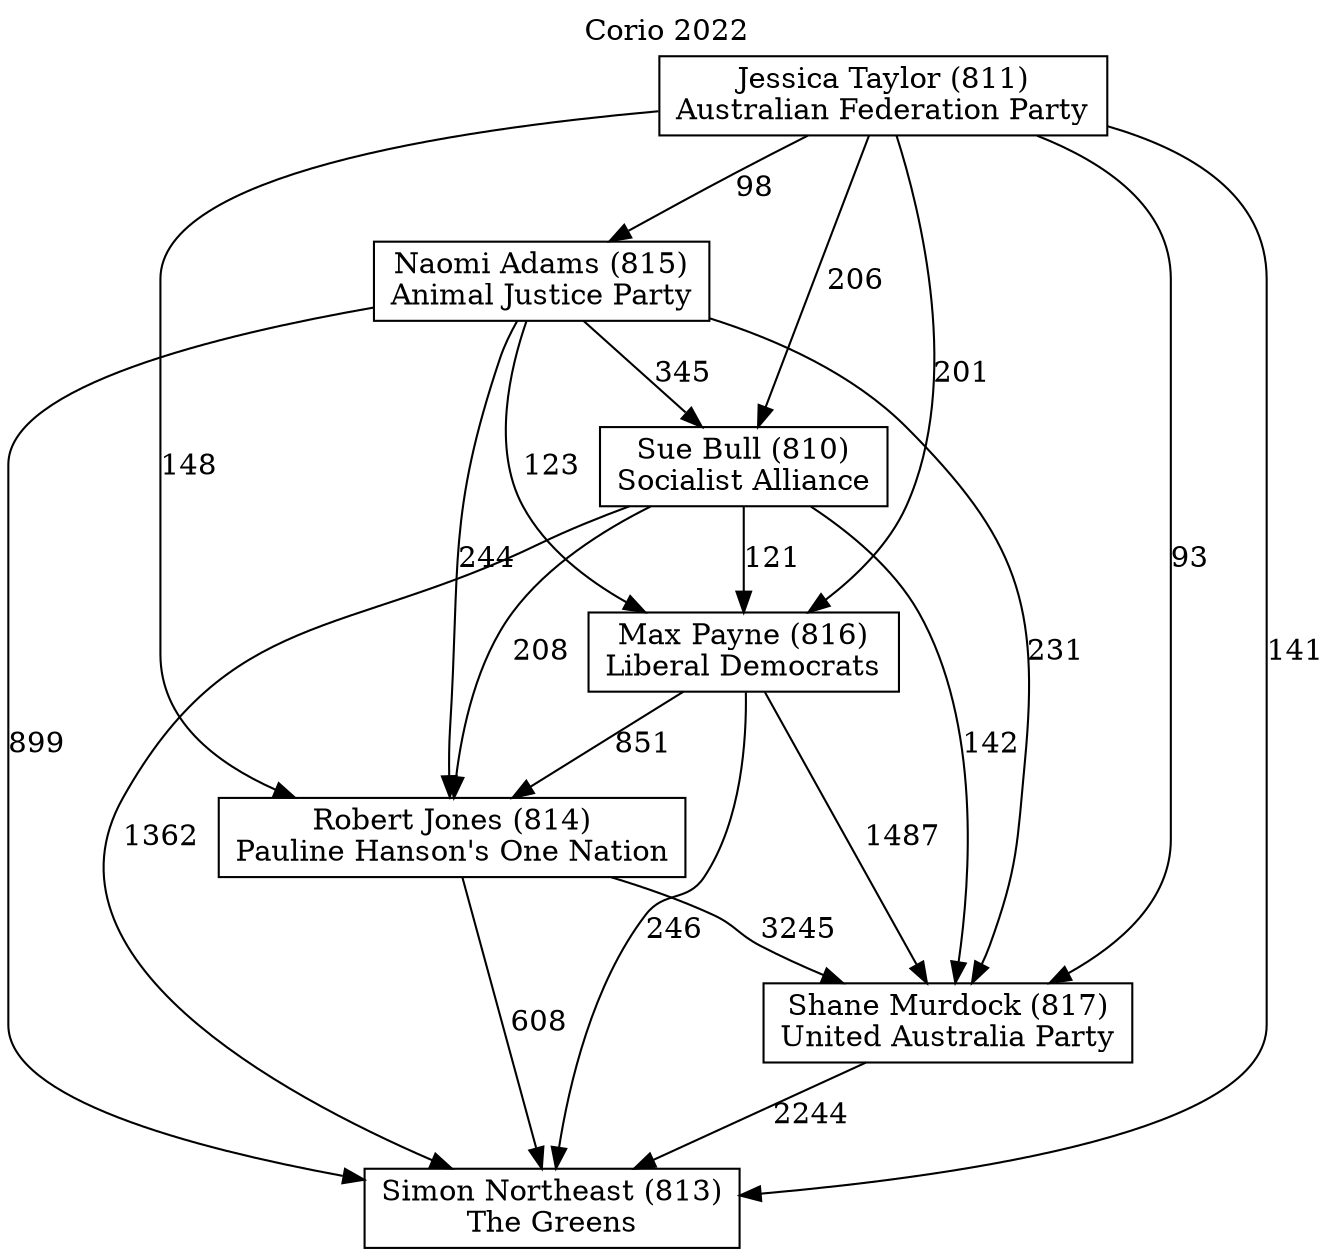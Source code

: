 // House preference flow
digraph "Simon Northeast (813)_Corio_2022" {
	graph [label="Corio 2022" labelloc=t mclimit=10]
	node [shape=box]
	"Shane Murdock (817)" [label="Shane Murdock (817)
United Australia Party"]
	"Naomi Adams (815)" [label="Naomi Adams (815)
Animal Justice Party"]
	"Robert Jones (814)" [label="Robert Jones (814)
Pauline Hanson's One Nation"]
	"Sue Bull (810)" [label="Sue Bull (810)
Socialist Alliance"]
	"Simon Northeast (813)" [label="Simon Northeast (813)
The Greens"]
	"Max Payne (816)" [label="Max Payne (816)
Liberal Democrats"]
	"Jessica Taylor (811)" [label="Jessica Taylor (811)
Australian Federation Party"]
	"Jessica Taylor (811)" -> "Simon Northeast (813)" [label=141]
	"Naomi Adams (815)" -> "Max Payne (816)" [label=123]
	"Sue Bull (810)" -> "Robert Jones (814)" [label=208]
	"Robert Jones (814)" -> "Simon Northeast (813)" [label=608]
	"Jessica Taylor (811)" -> "Max Payne (816)" [label=201]
	"Naomi Adams (815)" -> "Robert Jones (814)" [label=244]
	"Robert Jones (814)" -> "Shane Murdock (817)" [label=3245]
	"Shane Murdock (817)" -> "Simon Northeast (813)" [label=2244]
	"Sue Bull (810)" -> "Max Payne (816)" [label=121]
	"Sue Bull (810)" -> "Simon Northeast (813)" [label=1362]
	"Naomi Adams (815)" -> "Simon Northeast (813)" [label=899]
	"Max Payne (816)" -> "Robert Jones (814)" [label=851]
	"Naomi Adams (815)" -> "Sue Bull (810)" [label=345]
	"Jessica Taylor (811)" -> "Shane Murdock (817)" [label=93]
	"Max Payne (816)" -> "Shane Murdock (817)" [label=1487]
	"Jessica Taylor (811)" -> "Naomi Adams (815)" [label=98]
	"Sue Bull (810)" -> "Shane Murdock (817)" [label=142]
	"Naomi Adams (815)" -> "Shane Murdock (817)" [label=231]
	"Jessica Taylor (811)" -> "Robert Jones (814)" [label=148]
	"Max Payne (816)" -> "Simon Northeast (813)" [label=246]
	"Jessica Taylor (811)" -> "Sue Bull (810)" [label=206]
}
